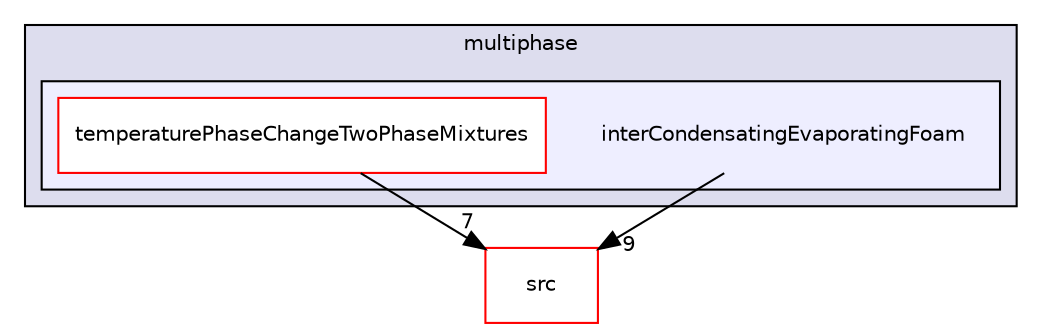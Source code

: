 digraph "applications/solvers/multiphase/interCondensatingEvaporatingFoam" {
  bgcolor=transparent;
  compound=true
  node [ fontsize="10", fontname="Helvetica"];
  edge [ labelfontsize="10", labelfontname="Helvetica"];
  subgraph clusterdir_d62a5a20700de1cb9696e405d497a576 {
    graph [ bgcolor="#ddddee", pencolor="black", label="multiphase" fontname="Helvetica", fontsize="10", URL="dir_d62a5a20700de1cb9696e405d497a576.html"]
  subgraph clusterdir_33ede23bbfdf54ef70385df3b58095a2 {
    graph [ bgcolor="#eeeeff", pencolor="black", label="" URL="dir_33ede23bbfdf54ef70385df3b58095a2.html"];
    dir_33ede23bbfdf54ef70385df3b58095a2 [shape=plaintext label="interCondensatingEvaporatingFoam"];
    dir_1b2978f99b5e6334d69c620108eefd19 [shape=box label="temperaturePhaseChangeTwoPhaseMixtures" color="red" fillcolor="white" style="filled" URL="dir_1b2978f99b5e6334d69c620108eefd19.html"];
  }
  }
  dir_68267d1309a1af8e8297ef4c3efbcdba [shape=box label="src" color="red" URL="dir_68267d1309a1af8e8297ef4c3efbcdba.html"];
  dir_1b2978f99b5e6334d69c620108eefd19->dir_68267d1309a1af8e8297ef4c3efbcdba [headlabel="7", labeldistance=1.5 headhref="dir_000207_000499.html"];
  dir_33ede23bbfdf54ef70385df3b58095a2->dir_68267d1309a1af8e8297ef4c3efbcdba [headlabel="9", labeldistance=1.5 headhref="dir_000073_000499.html"];
}
